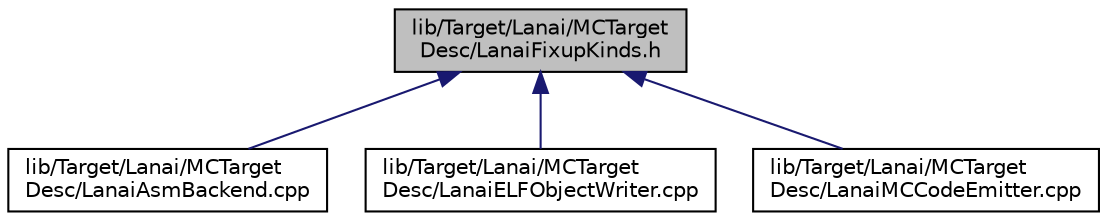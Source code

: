 digraph "lib/Target/Lanai/MCTargetDesc/LanaiFixupKinds.h"
{
 // LATEX_PDF_SIZE
  bgcolor="transparent";
  edge [fontname="Helvetica",fontsize="10",labelfontname="Helvetica",labelfontsize="10"];
  node [fontname="Helvetica",fontsize="10",shape=record];
  Node1 [label="lib/Target/Lanai/MCTarget\lDesc/LanaiFixupKinds.h",height=0.2,width=0.4,color="black", fillcolor="grey75", style="filled", fontcolor="black",tooltip=" "];
  Node1 -> Node2 [dir="back",color="midnightblue",fontsize="10",style="solid",fontname="Helvetica"];
  Node2 [label="lib/Target/Lanai/MCTarget\lDesc/LanaiAsmBackend.cpp",height=0.2,width=0.4,color="black",URL="$LanaiAsmBackend_8cpp.html",tooltip=" "];
  Node1 -> Node3 [dir="back",color="midnightblue",fontsize="10",style="solid",fontname="Helvetica"];
  Node3 [label="lib/Target/Lanai/MCTarget\lDesc/LanaiELFObjectWriter.cpp",height=0.2,width=0.4,color="black",URL="$LanaiELFObjectWriter_8cpp.html",tooltip=" "];
  Node1 -> Node4 [dir="back",color="midnightblue",fontsize="10",style="solid",fontname="Helvetica"];
  Node4 [label="lib/Target/Lanai/MCTarget\lDesc/LanaiMCCodeEmitter.cpp",height=0.2,width=0.4,color="black",URL="$LanaiMCCodeEmitter_8cpp.html",tooltip=" "];
}
